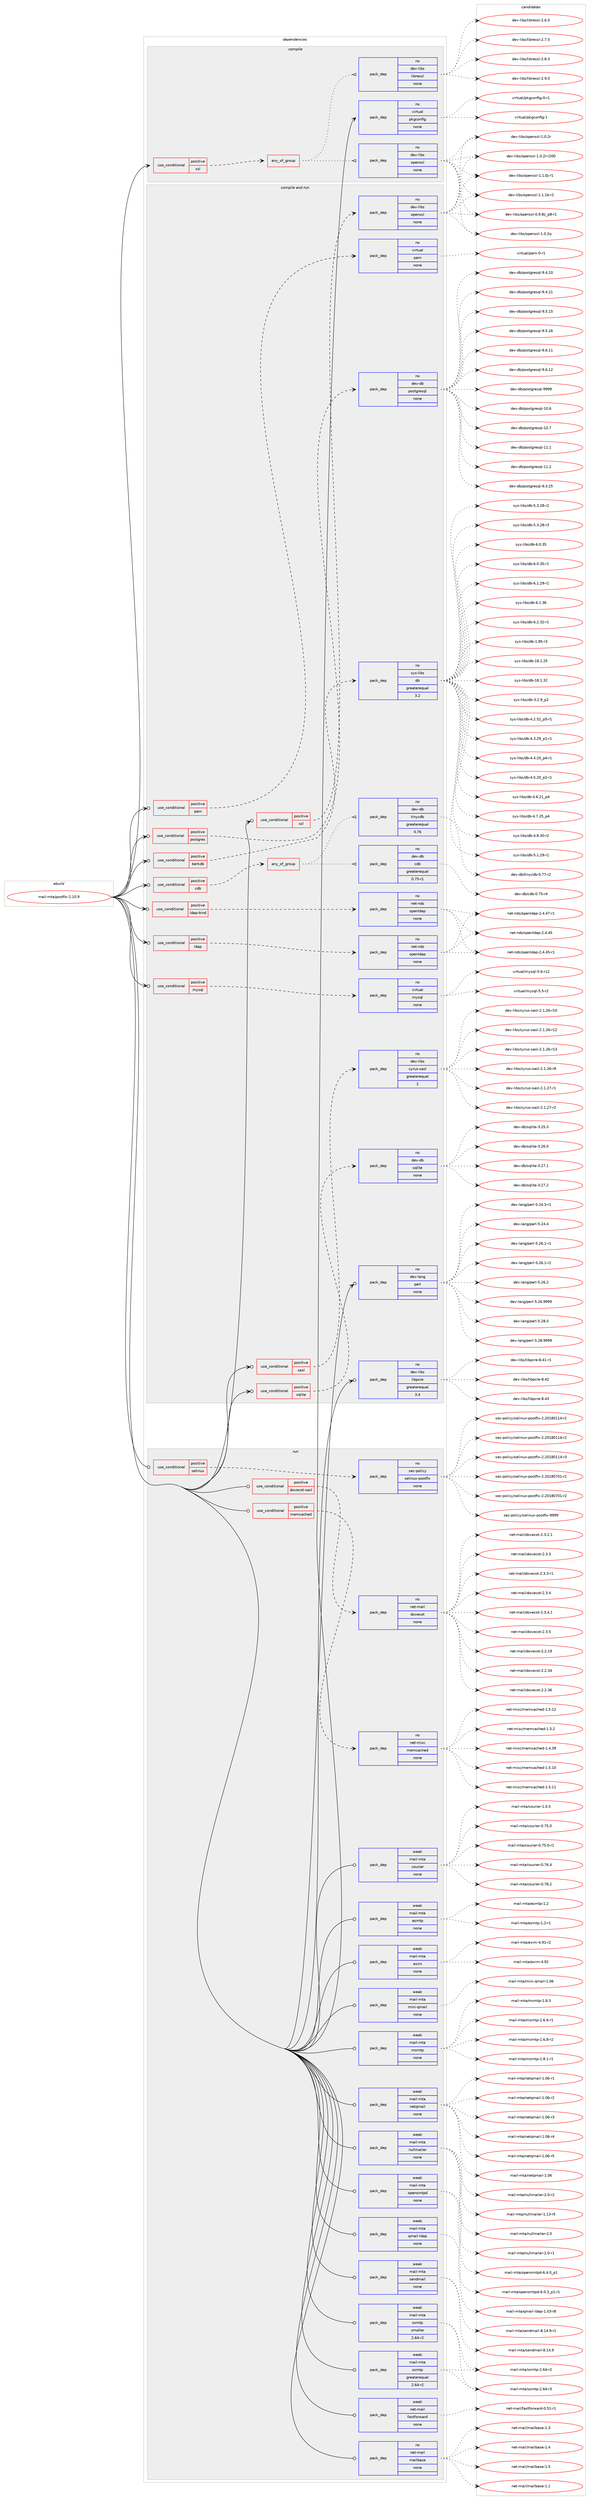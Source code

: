 digraph prolog {

# *************
# Graph options
# *************

newrank=true;
concentrate=true;
compound=true;
graph [rankdir=LR,fontname=Helvetica,fontsize=10,ranksep=1.5];#, ranksep=2.5, nodesep=0.2];
edge  [arrowhead=vee];
node  [fontname=Helvetica,fontsize=10];

# **********
# The ebuild
# **********

subgraph cluster_leftcol {
color=gray;
rank=same;
label=<<i>ebuild</i>>;
id [label="mail-mta/postfix-2.10.9", color=red, width=4, href="../mail-mta/postfix-2.10.9.svg"];
}

# ****************
# The dependencies
# ****************

subgraph cluster_midcol {
color=gray;
label=<<i>dependencies</i>>;
subgraph cluster_compile {
fillcolor="#eeeeee";
style=filled;
label=<<i>compile</i>>;
subgraph cond431325 {
dependency1597334 [label=<<TABLE BORDER="0" CELLBORDER="1" CELLSPACING="0" CELLPADDING="4"><TR><TD ROWSPAN="3" CELLPADDING="10">use_conditional</TD></TR><TR><TD>positive</TD></TR><TR><TD>ssl</TD></TR></TABLE>>, shape=none, color=red];
subgraph any24488 {
dependency1597335 [label=<<TABLE BORDER="0" CELLBORDER="1" CELLSPACING="0" CELLPADDING="4"><TR><TD CELLPADDING="10">any_of_group</TD></TR></TABLE>>, shape=none, color=red];subgraph pack1140875 {
dependency1597336 [label=<<TABLE BORDER="0" CELLBORDER="1" CELLSPACING="0" CELLPADDING="4" WIDTH="220"><TR><TD ROWSPAN="6" CELLPADDING="30">pack_dep</TD></TR><TR><TD WIDTH="110">no</TD></TR><TR><TD>dev-libs</TD></TR><TR><TD>openssl</TD></TR><TR><TD>none</TD></TR><TR><TD></TD></TR></TABLE>>, shape=none, color=blue];
}
dependency1597335:e -> dependency1597336:w [weight=20,style="dotted",arrowhead="oinv"];
subgraph pack1140876 {
dependency1597337 [label=<<TABLE BORDER="0" CELLBORDER="1" CELLSPACING="0" CELLPADDING="4" WIDTH="220"><TR><TD ROWSPAN="6" CELLPADDING="30">pack_dep</TD></TR><TR><TD WIDTH="110">no</TD></TR><TR><TD>dev-libs</TD></TR><TR><TD>libressl</TD></TR><TR><TD>none</TD></TR><TR><TD></TD></TR></TABLE>>, shape=none, color=blue];
}
dependency1597335:e -> dependency1597337:w [weight=20,style="dotted",arrowhead="oinv"];
}
dependency1597334:e -> dependency1597335:w [weight=20,style="dashed",arrowhead="vee"];
}
id:e -> dependency1597334:w [weight=20,style="solid",arrowhead="vee"];
subgraph pack1140877 {
dependency1597338 [label=<<TABLE BORDER="0" CELLBORDER="1" CELLSPACING="0" CELLPADDING="4" WIDTH="220"><TR><TD ROWSPAN="6" CELLPADDING="30">pack_dep</TD></TR><TR><TD WIDTH="110">no</TD></TR><TR><TD>virtual</TD></TR><TR><TD>pkgconfig</TD></TR><TR><TD>none</TD></TR><TR><TD></TD></TR></TABLE>>, shape=none, color=blue];
}
id:e -> dependency1597338:w [weight=20,style="solid",arrowhead="vee"];
}
subgraph cluster_compileandrun {
fillcolor="#eeeeee";
style=filled;
label=<<i>compile and run</i>>;
subgraph cond431326 {
dependency1597339 [label=<<TABLE BORDER="0" CELLBORDER="1" CELLSPACING="0" CELLPADDING="4"><TR><TD ROWSPAN="3" CELLPADDING="10">use_conditional</TD></TR><TR><TD>positive</TD></TR><TR><TD>berkdb</TD></TR></TABLE>>, shape=none, color=red];
subgraph pack1140878 {
dependency1597340 [label=<<TABLE BORDER="0" CELLBORDER="1" CELLSPACING="0" CELLPADDING="4" WIDTH="220"><TR><TD ROWSPAN="6" CELLPADDING="30">pack_dep</TD></TR><TR><TD WIDTH="110">no</TD></TR><TR><TD>sys-libs</TD></TR><TR><TD>db</TD></TR><TR><TD>greaterequal</TD></TR><TR><TD>3.2</TD></TR></TABLE>>, shape=none, color=blue];
}
dependency1597339:e -> dependency1597340:w [weight=20,style="dashed",arrowhead="vee"];
}
id:e -> dependency1597339:w [weight=20,style="solid",arrowhead="odotvee"];
subgraph cond431327 {
dependency1597341 [label=<<TABLE BORDER="0" CELLBORDER="1" CELLSPACING="0" CELLPADDING="4"><TR><TD ROWSPAN="3" CELLPADDING="10">use_conditional</TD></TR><TR><TD>positive</TD></TR><TR><TD>cdb</TD></TR></TABLE>>, shape=none, color=red];
subgraph any24489 {
dependency1597342 [label=<<TABLE BORDER="0" CELLBORDER="1" CELLSPACING="0" CELLPADDING="4"><TR><TD CELLPADDING="10">any_of_group</TD></TR></TABLE>>, shape=none, color=red];subgraph pack1140879 {
dependency1597343 [label=<<TABLE BORDER="0" CELLBORDER="1" CELLSPACING="0" CELLPADDING="4" WIDTH="220"><TR><TD ROWSPAN="6" CELLPADDING="30">pack_dep</TD></TR><TR><TD WIDTH="110">no</TD></TR><TR><TD>dev-db</TD></TR><TR><TD>tinycdb</TD></TR><TR><TD>greaterequal</TD></TR><TR><TD>0.76</TD></TR></TABLE>>, shape=none, color=blue];
}
dependency1597342:e -> dependency1597343:w [weight=20,style="dotted",arrowhead="oinv"];
subgraph pack1140880 {
dependency1597344 [label=<<TABLE BORDER="0" CELLBORDER="1" CELLSPACING="0" CELLPADDING="4" WIDTH="220"><TR><TD ROWSPAN="6" CELLPADDING="30">pack_dep</TD></TR><TR><TD WIDTH="110">no</TD></TR><TR><TD>dev-db</TD></TR><TR><TD>cdb</TD></TR><TR><TD>greaterequal</TD></TR><TR><TD>0.75-r1</TD></TR></TABLE>>, shape=none, color=blue];
}
dependency1597342:e -> dependency1597344:w [weight=20,style="dotted",arrowhead="oinv"];
}
dependency1597341:e -> dependency1597342:w [weight=20,style="dashed",arrowhead="vee"];
}
id:e -> dependency1597341:w [weight=20,style="solid",arrowhead="odotvee"];
subgraph cond431328 {
dependency1597345 [label=<<TABLE BORDER="0" CELLBORDER="1" CELLSPACING="0" CELLPADDING="4"><TR><TD ROWSPAN="3" CELLPADDING="10">use_conditional</TD></TR><TR><TD>positive</TD></TR><TR><TD>ldap</TD></TR></TABLE>>, shape=none, color=red];
subgraph pack1140881 {
dependency1597346 [label=<<TABLE BORDER="0" CELLBORDER="1" CELLSPACING="0" CELLPADDING="4" WIDTH="220"><TR><TD ROWSPAN="6" CELLPADDING="30">pack_dep</TD></TR><TR><TD WIDTH="110">no</TD></TR><TR><TD>net-nds</TD></TR><TR><TD>openldap</TD></TR><TR><TD>none</TD></TR><TR><TD></TD></TR></TABLE>>, shape=none, color=blue];
}
dependency1597345:e -> dependency1597346:w [weight=20,style="dashed",arrowhead="vee"];
}
id:e -> dependency1597345:w [weight=20,style="solid",arrowhead="odotvee"];
subgraph cond431329 {
dependency1597347 [label=<<TABLE BORDER="0" CELLBORDER="1" CELLSPACING="0" CELLPADDING="4"><TR><TD ROWSPAN="3" CELLPADDING="10">use_conditional</TD></TR><TR><TD>positive</TD></TR><TR><TD>ldap-bind</TD></TR></TABLE>>, shape=none, color=red];
subgraph pack1140882 {
dependency1597348 [label=<<TABLE BORDER="0" CELLBORDER="1" CELLSPACING="0" CELLPADDING="4" WIDTH="220"><TR><TD ROWSPAN="6" CELLPADDING="30">pack_dep</TD></TR><TR><TD WIDTH="110">no</TD></TR><TR><TD>net-nds</TD></TR><TR><TD>openldap</TD></TR><TR><TD>none</TD></TR><TR><TD></TD></TR></TABLE>>, shape=none, color=blue];
}
dependency1597347:e -> dependency1597348:w [weight=20,style="dashed",arrowhead="vee"];
}
id:e -> dependency1597347:w [weight=20,style="solid",arrowhead="odotvee"];
subgraph cond431330 {
dependency1597349 [label=<<TABLE BORDER="0" CELLBORDER="1" CELLSPACING="0" CELLPADDING="4"><TR><TD ROWSPAN="3" CELLPADDING="10">use_conditional</TD></TR><TR><TD>positive</TD></TR><TR><TD>mysql</TD></TR></TABLE>>, shape=none, color=red];
subgraph pack1140883 {
dependency1597350 [label=<<TABLE BORDER="0" CELLBORDER="1" CELLSPACING="0" CELLPADDING="4" WIDTH="220"><TR><TD ROWSPAN="6" CELLPADDING="30">pack_dep</TD></TR><TR><TD WIDTH="110">no</TD></TR><TR><TD>virtual</TD></TR><TR><TD>mysql</TD></TR><TR><TD>none</TD></TR><TR><TD></TD></TR></TABLE>>, shape=none, color=blue];
}
dependency1597349:e -> dependency1597350:w [weight=20,style="dashed",arrowhead="vee"];
}
id:e -> dependency1597349:w [weight=20,style="solid",arrowhead="odotvee"];
subgraph cond431331 {
dependency1597351 [label=<<TABLE BORDER="0" CELLBORDER="1" CELLSPACING="0" CELLPADDING="4"><TR><TD ROWSPAN="3" CELLPADDING="10">use_conditional</TD></TR><TR><TD>positive</TD></TR><TR><TD>pam</TD></TR></TABLE>>, shape=none, color=red];
subgraph pack1140884 {
dependency1597352 [label=<<TABLE BORDER="0" CELLBORDER="1" CELLSPACING="0" CELLPADDING="4" WIDTH="220"><TR><TD ROWSPAN="6" CELLPADDING="30">pack_dep</TD></TR><TR><TD WIDTH="110">no</TD></TR><TR><TD>virtual</TD></TR><TR><TD>pam</TD></TR><TR><TD>none</TD></TR><TR><TD></TD></TR></TABLE>>, shape=none, color=blue];
}
dependency1597351:e -> dependency1597352:w [weight=20,style="dashed",arrowhead="vee"];
}
id:e -> dependency1597351:w [weight=20,style="solid",arrowhead="odotvee"];
subgraph cond431332 {
dependency1597353 [label=<<TABLE BORDER="0" CELLBORDER="1" CELLSPACING="0" CELLPADDING="4"><TR><TD ROWSPAN="3" CELLPADDING="10">use_conditional</TD></TR><TR><TD>positive</TD></TR><TR><TD>postgres</TD></TR></TABLE>>, shape=none, color=red];
subgraph pack1140885 {
dependency1597354 [label=<<TABLE BORDER="0" CELLBORDER="1" CELLSPACING="0" CELLPADDING="4" WIDTH="220"><TR><TD ROWSPAN="6" CELLPADDING="30">pack_dep</TD></TR><TR><TD WIDTH="110">no</TD></TR><TR><TD>dev-db</TD></TR><TR><TD>postgresql</TD></TR><TR><TD>none</TD></TR><TR><TD></TD></TR></TABLE>>, shape=none, color=blue];
}
dependency1597353:e -> dependency1597354:w [weight=20,style="dashed",arrowhead="vee"];
}
id:e -> dependency1597353:w [weight=20,style="solid",arrowhead="odotvee"];
subgraph cond431333 {
dependency1597355 [label=<<TABLE BORDER="0" CELLBORDER="1" CELLSPACING="0" CELLPADDING="4"><TR><TD ROWSPAN="3" CELLPADDING="10">use_conditional</TD></TR><TR><TD>positive</TD></TR><TR><TD>sasl</TD></TR></TABLE>>, shape=none, color=red];
subgraph pack1140886 {
dependency1597356 [label=<<TABLE BORDER="0" CELLBORDER="1" CELLSPACING="0" CELLPADDING="4" WIDTH="220"><TR><TD ROWSPAN="6" CELLPADDING="30">pack_dep</TD></TR><TR><TD WIDTH="110">no</TD></TR><TR><TD>dev-libs</TD></TR><TR><TD>cyrus-sasl</TD></TR><TR><TD>greaterequal</TD></TR><TR><TD>2</TD></TR></TABLE>>, shape=none, color=blue];
}
dependency1597355:e -> dependency1597356:w [weight=20,style="dashed",arrowhead="vee"];
}
id:e -> dependency1597355:w [weight=20,style="solid",arrowhead="odotvee"];
subgraph cond431334 {
dependency1597357 [label=<<TABLE BORDER="0" CELLBORDER="1" CELLSPACING="0" CELLPADDING="4"><TR><TD ROWSPAN="3" CELLPADDING="10">use_conditional</TD></TR><TR><TD>positive</TD></TR><TR><TD>sqlite</TD></TR></TABLE>>, shape=none, color=red];
subgraph pack1140887 {
dependency1597358 [label=<<TABLE BORDER="0" CELLBORDER="1" CELLSPACING="0" CELLPADDING="4" WIDTH="220"><TR><TD ROWSPAN="6" CELLPADDING="30">pack_dep</TD></TR><TR><TD WIDTH="110">no</TD></TR><TR><TD>dev-db</TD></TR><TR><TD>sqlite</TD></TR><TR><TD>none</TD></TR><TR><TD></TD></TR></TABLE>>, shape=none, color=blue];
}
dependency1597357:e -> dependency1597358:w [weight=20,style="dashed",arrowhead="vee"];
}
id:e -> dependency1597357:w [weight=20,style="solid",arrowhead="odotvee"];
subgraph cond431335 {
dependency1597359 [label=<<TABLE BORDER="0" CELLBORDER="1" CELLSPACING="0" CELLPADDING="4"><TR><TD ROWSPAN="3" CELLPADDING="10">use_conditional</TD></TR><TR><TD>positive</TD></TR><TR><TD>ssl</TD></TR></TABLE>>, shape=none, color=red];
subgraph pack1140888 {
dependency1597360 [label=<<TABLE BORDER="0" CELLBORDER="1" CELLSPACING="0" CELLPADDING="4" WIDTH="220"><TR><TD ROWSPAN="6" CELLPADDING="30">pack_dep</TD></TR><TR><TD WIDTH="110">no</TD></TR><TR><TD>dev-libs</TD></TR><TR><TD>openssl</TD></TR><TR><TD>none</TD></TR><TR><TD></TD></TR></TABLE>>, shape=none, color=blue];
}
dependency1597359:e -> dependency1597360:w [weight=20,style="dashed",arrowhead="vee"];
}
id:e -> dependency1597359:w [weight=20,style="solid",arrowhead="odotvee"];
subgraph pack1140889 {
dependency1597361 [label=<<TABLE BORDER="0" CELLBORDER="1" CELLSPACING="0" CELLPADDING="4" WIDTH="220"><TR><TD ROWSPAN="6" CELLPADDING="30">pack_dep</TD></TR><TR><TD WIDTH="110">no</TD></TR><TR><TD>dev-lang</TD></TR><TR><TD>perl</TD></TR><TR><TD>none</TD></TR><TR><TD></TD></TR></TABLE>>, shape=none, color=blue];
}
id:e -> dependency1597361:w [weight=20,style="solid",arrowhead="odotvee"];
subgraph pack1140890 {
dependency1597362 [label=<<TABLE BORDER="0" CELLBORDER="1" CELLSPACING="0" CELLPADDING="4" WIDTH="220"><TR><TD ROWSPAN="6" CELLPADDING="30">pack_dep</TD></TR><TR><TD WIDTH="110">no</TD></TR><TR><TD>dev-libs</TD></TR><TR><TD>libpcre</TD></TR><TR><TD>greaterequal</TD></TR><TR><TD>3.4</TD></TR></TABLE>>, shape=none, color=blue];
}
id:e -> dependency1597362:w [weight=20,style="solid",arrowhead="odotvee"];
}
subgraph cluster_run {
fillcolor="#eeeeee";
style=filled;
label=<<i>run</i>>;
subgraph cond431336 {
dependency1597363 [label=<<TABLE BORDER="0" CELLBORDER="1" CELLSPACING="0" CELLPADDING="4"><TR><TD ROWSPAN="3" CELLPADDING="10">use_conditional</TD></TR><TR><TD>positive</TD></TR><TR><TD>dovecot-sasl</TD></TR></TABLE>>, shape=none, color=red];
subgraph pack1140891 {
dependency1597364 [label=<<TABLE BORDER="0" CELLBORDER="1" CELLSPACING="0" CELLPADDING="4" WIDTH="220"><TR><TD ROWSPAN="6" CELLPADDING="30">pack_dep</TD></TR><TR><TD WIDTH="110">no</TD></TR><TR><TD>net-mail</TD></TR><TR><TD>dovecot</TD></TR><TR><TD>none</TD></TR><TR><TD></TD></TR></TABLE>>, shape=none, color=blue];
}
dependency1597363:e -> dependency1597364:w [weight=20,style="dashed",arrowhead="vee"];
}
id:e -> dependency1597363:w [weight=20,style="solid",arrowhead="odot"];
subgraph cond431337 {
dependency1597365 [label=<<TABLE BORDER="0" CELLBORDER="1" CELLSPACING="0" CELLPADDING="4"><TR><TD ROWSPAN="3" CELLPADDING="10">use_conditional</TD></TR><TR><TD>positive</TD></TR><TR><TD>memcached</TD></TR></TABLE>>, shape=none, color=red];
subgraph pack1140892 {
dependency1597366 [label=<<TABLE BORDER="0" CELLBORDER="1" CELLSPACING="0" CELLPADDING="4" WIDTH="220"><TR><TD ROWSPAN="6" CELLPADDING="30">pack_dep</TD></TR><TR><TD WIDTH="110">no</TD></TR><TR><TD>net-misc</TD></TR><TR><TD>memcached</TD></TR><TR><TD>none</TD></TR><TR><TD></TD></TR></TABLE>>, shape=none, color=blue];
}
dependency1597365:e -> dependency1597366:w [weight=20,style="dashed",arrowhead="vee"];
}
id:e -> dependency1597365:w [weight=20,style="solid",arrowhead="odot"];
subgraph cond431338 {
dependency1597367 [label=<<TABLE BORDER="0" CELLBORDER="1" CELLSPACING="0" CELLPADDING="4"><TR><TD ROWSPAN="3" CELLPADDING="10">use_conditional</TD></TR><TR><TD>positive</TD></TR><TR><TD>selinux</TD></TR></TABLE>>, shape=none, color=red];
subgraph pack1140893 {
dependency1597368 [label=<<TABLE BORDER="0" CELLBORDER="1" CELLSPACING="0" CELLPADDING="4" WIDTH="220"><TR><TD ROWSPAN="6" CELLPADDING="30">pack_dep</TD></TR><TR><TD WIDTH="110">no</TD></TR><TR><TD>sec-policy</TD></TR><TR><TD>selinux-postfix</TD></TR><TR><TD>none</TD></TR><TR><TD></TD></TR></TABLE>>, shape=none, color=blue];
}
dependency1597367:e -> dependency1597368:w [weight=20,style="dashed",arrowhead="vee"];
}
id:e -> dependency1597367:w [weight=20,style="solid",arrowhead="odot"];
subgraph pack1140894 {
dependency1597369 [label=<<TABLE BORDER="0" CELLBORDER="1" CELLSPACING="0" CELLPADDING="4" WIDTH="220"><TR><TD ROWSPAN="6" CELLPADDING="30">pack_dep</TD></TR><TR><TD WIDTH="110">no</TD></TR><TR><TD>net-mail</TD></TR><TR><TD>mailbase</TD></TR><TR><TD>none</TD></TR><TR><TD></TD></TR></TABLE>>, shape=none, color=blue];
}
id:e -> dependency1597369:w [weight=20,style="solid",arrowhead="odot"];
subgraph pack1140895 {
dependency1597370 [label=<<TABLE BORDER="0" CELLBORDER="1" CELLSPACING="0" CELLPADDING="4" WIDTH="220"><TR><TD ROWSPAN="6" CELLPADDING="30">pack_dep</TD></TR><TR><TD WIDTH="110">weak</TD></TR><TR><TD>mail-mta</TD></TR><TR><TD>courier</TD></TR><TR><TD>none</TD></TR><TR><TD></TD></TR></TABLE>>, shape=none, color=blue];
}
id:e -> dependency1597370:w [weight=20,style="solid",arrowhead="odot"];
subgraph pack1140896 {
dependency1597371 [label=<<TABLE BORDER="0" CELLBORDER="1" CELLSPACING="0" CELLPADDING="4" WIDTH="220"><TR><TD ROWSPAN="6" CELLPADDING="30">pack_dep</TD></TR><TR><TD WIDTH="110">weak</TD></TR><TR><TD>mail-mta</TD></TR><TR><TD>esmtp</TD></TR><TR><TD>none</TD></TR><TR><TD></TD></TR></TABLE>>, shape=none, color=blue];
}
id:e -> dependency1597371:w [weight=20,style="solid",arrowhead="odot"];
subgraph pack1140897 {
dependency1597372 [label=<<TABLE BORDER="0" CELLBORDER="1" CELLSPACING="0" CELLPADDING="4" WIDTH="220"><TR><TD ROWSPAN="6" CELLPADDING="30">pack_dep</TD></TR><TR><TD WIDTH="110">weak</TD></TR><TR><TD>mail-mta</TD></TR><TR><TD>exim</TD></TR><TR><TD>none</TD></TR><TR><TD></TD></TR></TABLE>>, shape=none, color=blue];
}
id:e -> dependency1597372:w [weight=20,style="solid",arrowhead="odot"];
subgraph pack1140898 {
dependency1597373 [label=<<TABLE BORDER="0" CELLBORDER="1" CELLSPACING="0" CELLPADDING="4" WIDTH="220"><TR><TD ROWSPAN="6" CELLPADDING="30">pack_dep</TD></TR><TR><TD WIDTH="110">weak</TD></TR><TR><TD>mail-mta</TD></TR><TR><TD>mini-qmail</TD></TR><TR><TD>none</TD></TR><TR><TD></TD></TR></TABLE>>, shape=none, color=blue];
}
id:e -> dependency1597373:w [weight=20,style="solid",arrowhead="odot"];
subgraph pack1140899 {
dependency1597374 [label=<<TABLE BORDER="0" CELLBORDER="1" CELLSPACING="0" CELLPADDING="4" WIDTH="220"><TR><TD ROWSPAN="6" CELLPADDING="30">pack_dep</TD></TR><TR><TD WIDTH="110">weak</TD></TR><TR><TD>mail-mta</TD></TR><TR><TD>msmtp</TD></TR><TR><TD>none</TD></TR><TR><TD></TD></TR></TABLE>>, shape=none, color=blue];
}
id:e -> dependency1597374:w [weight=20,style="solid",arrowhead="odot"];
subgraph pack1140900 {
dependency1597375 [label=<<TABLE BORDER="0" CELLBORDER="1" CELLSPACING="0" CELLPADDING="4" WIDTH="220"><TR><TD ROWSPAN="6" CELLPADDING="30">pack_dep</TD></TR><TR><TD WIDTH="110">weak</TD></TR><TR><TD>mail-mta</TD></TR><TR><TD>netqmail</TD></TR><TR><TD>none</TD></TR><TR><TD></TD></TR></TABLE>>, shape=none, color=blue];
}
id:e -> dependency1597375:w [weight=20,style="solid",arrowhead="odot"];
subgraph pack1140901 {
dependency1597376 [label=<<TABLE BORDER="0" CELLBORDER="1" CELLSPACING="0" CELLPADDING="4" WIDTH="220"><TR><TD ROWSPAN="6" CELLPADDING="30">pack_dep</TD></TR><TR><TD WIDTH="110">weak</TD></TR><TR><TD>mail-mta</TD></TR><TR><TD>nullmailer</TD></TR><TR><TD>none</TD></TR><TR><TD></TD></TR></TABLE>>, shape=none, color=blue];
}
id:e -> dependency1597376:w [weight=20,style="solid",arrowhead="odot"];
subgraph pack1140902 {
dependency1597377 [label=<<TABLE BORDER="0" CELLBORDER="1" CELLSPACING="0" CELLPADDING="4" WIDTH="220"><TR><TD ROWSPAN="6" CELLPADDING="30">pack_dep</TD></TR><TR><TD WIDTH="110">weak</TD></TR><TR><TD>mail-mta</TD></TR><TR><TD>opensmtpd</TD></TR><TR><TD>none</TD></TR><TR><TD></TD></TR></TABLE>>, shape=none, color=blue];
}
id:e -> dependency1597377:w [weight=20,style="solid",arrowhead="odot"];
subgraph pack1140903 {
dependency1597378 [label=<<TABLE BORDER="0" CELLBORDER="1" CELLSPACING="0" CELLPADDING="4" WIDTH="220"><TR><TD ROWSPAN="6" CELLPADDING="30">pack_dep</TD></TR><TR><TD WIDTH="110">weak</TD></TR><TR><TD>mail-mta</TD></TR><TR><TD>qmail-ldap</TD></TR><TR><TD>none</TD></TR><TR><TD></TD></TR></TABLE>>, shape=none, color=blue];
}
id:e -> dependency1597378:w [weight=20,style="solid",arrowhead="odot"];
subgraph pack1140904 {
dependency1597379 [label=<<TABLE BORDER="0" CELLBORDER="1" CELLSPACING="0" CELLPADDING="4" WIDTH="220"><TR><TD ROWSPAN="6" CELLPADDING="30">pack_dep</TD></TR><TR><TD WIDTH="110">weak</TD></TR><TR><TD>mail-mta</TD></TR><TR><TD>sendmail</TD></TR><TR><TD>none</TD></TR><TR><TD></TD></TR></TABLE>>, shape=none, color=blue];
}
id:e -> dependency1597379:w [weight=20,style="solid",arrowhead="odot"];
subgraph pack1140905 {
dependency1597380 [label=<<TABLE BORDER="0" CELLBORDER="1" CELLSPACING="0" CELLPADDING="4" WIDTH="220"><TR><TD ROWSPAN="6" CELLPADDING="30">pack_dep</TD></TR><TR><TD WIDTH="110">weak</TD></TR><TR><TD>mail-mta</TD></TR><TR><TD>ssmtp</TD></TR><TR><TD>greaterequal</TD></TR><TR><TD>2.64-r2</TD></TR></TABLE>>, shape=none, color=blue];
}
id:e -> dependency1597380:w [weight=20,style="solid",arrowhead="odot"];
subgraph pack1140906 {
dependency1597381 [label=<<TABLE BORDER="0" CELLBORDER="1" CELLSPACING="0" CELLPADDING="4" WIDTH="220"><TR><TD ROWSPAN="6" CELLPADDING="30">pack_dep</TD></TR><TR><TD WIDTH="110">weak</TD></TR><TR><TD>mail-mta</TD></TR><TR><TD>ssmtp</TD></TR><TR><TD>smaller</TD></TR><TR><TD>2.64-r2</TD></TR></TABLE>>, shape=none, color=blue];
}
id:e -> dependency1597381:w [weight=20,style="solid",arrowhead="odot"];
subgraph pack1140907 {
dependency1597382 [label=<<TABLE BORDER="0" CELLBORDER="1" CELLSPACING="0" CELLPADDING="4" WIDTH="220"><TR><TD ROWSPAN="6" CELLPADDING="30">pack_dep</TD></TR><TR><TD WIDTH="110">weak</TD></TR><TR><TD>net-mail</TD></TR><TR><TD>fastforward</TD></TR><TR><TD>none</TD></TR><TR><TD></TD></TR></TABLE>>, shape=none, color=blue];
}
id:e -> dependency1597382:w [weight=20,style="solid",arrowhead="odot"];
}
}

# **************
# The candidates
# **************

subgraph cluster_choices {
rank=same;
color=gray;
label=<<i>candidates</i>>;

subgraph choice1140875 {
color=black;
nodesep=1;
choice10010111845108105981154711111210111011511510845484657465612295112564511449 [label="dev-libs/openssl-0.9.8z_p8-r1", color=red, width=4,href="../dev-libs/openssl-0.9.8z_p8-r1.svg"];
choice100101118451081059811547111112101110115115108454946484650113 [label="dev-libs/openssl-1.0.2q", color=red, width=4,href="../dev-libs/openssl-1.0.2q.svg"];
choice100101118451081059811547111112101110115115108454946484650114 [label="dev-libs/openssl-1.0.2r", color=red, width=4,href="../dev-libs/openssl-1.0.2r.svg"];
choice10010111845108105981154711111210111011511510845494648465011445114504848 [label="dev-libs/openssl-1.0.2r-r200", color=red, width=4,href="../dev-libs/openssl-1.0.2r-r200.svg"];
choice1001011184510810598115471111121011101151151084549464946481064511449 [label="dev-libs/openssl-1.1.0j-r1", color=red, width=4,href="../dev-libs/openssl-1.1.0j-r1.svg"];
choice100101118451081059811547111112101110115115108454946494649984511450 [label="dev-libs/openssl-1.1.1b-r2", color=red, width=4,href="../dev-libs/openssl-1.1.1b-r2.svg"];
dependency1597336:e -> choice10010111845108105981154711111210111011511510845484657465612295112564511449:w [style=dotted,weight="100"];
dependency1597336:e -> choice100101118451081059811547111112101110115115108454946484650113:w [style=dotted,weight="100"];
dependency1597336:e -> choice100101118451081059811547111112101110115115108454946484650114:w [style=dotted,weight="100"];
dependency1597336:e -> choice10010111845108105981154711111210111011511510845494648465011445114504848:w [style=dotted,weight="100"];
dependency1597336:e -> choice1001011184510810598115471111121011101151151084549464946481064511449:w [style=dotted,weight="100"];
dependency1597336:e -> choice100101118451081059811547111112101110115115108454946494649984511450:w [style=dotted,weight="100"];
}
subgraph choice1140876 {
color=black;
nodesep=1;
choice10010111845108105981154710810598114101115115108455046544653 [label="dev-libs/libressl-2.6.5", color=red, width=4,href="../dev-libs/libressl-2.6.5.svg"];
choice10010111845108105981154710810598114101115115108455046554653 [label="dev-libs/libressl-2.7.5", color=red, width=4,href="../dev-libs/libressl-2.7.5.svg"];
choice10010111845108105981154710810598114101115115108455046564651 [label="dev-libs/libressl-2.8.3", color=red, width=4,href="../dev-libs/libressl-2.8.3.svg"];
choice10010111845108105981154710810598114101115115108455046574648 [label="dev-libs/libressl-2.9.0", color=red, width=4,href="../dev-libs/libressl-2.9.0.svg"];
dependency1597337:e -> choice10010111845108105981154710810598114101115115108455046544653:w [style=dotted,weight="100"];
dependency1597337:e -> choice10010111845108105981154710810598114101115115108455046554653:w [style=dotted,weight="100"];
dependency1597337:e -> choice10010111845108105981154710810598114101115115108455046564651:w [style=dotted,weight="100"];
dependency1597337:e -> choice10010111845108105981154710810598114101115115108455046574648:w [style=dotted,weight="100"];
}
subgraph choice1140877 {
color=black;
nodesep=1;
choice11810511411611797108471121071039911111010210510345484511449 [label="virtual/pkgconfig-0-r1", color=red, width=4,href="../virtual/pkgconfig-0-r1.svg"];
choice1181051141161179710847112107103991111101021051034549 [label="virtual/pkgconfig-1", color=red, width=4,href="../virtual/pkgconfig-1.svg"];
dependency1597338:e -> choice11810511411611797108471121071039911111010210510345484511449:w [style=dotted,weight="100"];
dependency1597338:e -> choice1181051141161179710847112107103991111101021051034549:w [style=dotted,weight="100"];
}
subgraph choice1140878 {
color=black;
nodesep=1;
choice1151211154510810598115471009845494656534511451 [label="sys-libs/db-1.85-r3", color=red, width=4,href="../sys-libs/db-1.85-r3.svg"];
choice115121115451081059811547100984549564649465053 [label="sys-libs/db-18.1.25", color=red, width=4,href="../sys-libs/db-18.1.25.svg"];
choice115121115451081059811547100984549564649465150 [label="sys-libs/db-18.1.32", color=red, width=4,href="../sys-libs/db-18.1.32.svg"];
choice115121115451081059811547100984551465046579511250 [label="sys-libs/db-3.2.9_p2", color=red, width=4,href="../sys-libs/db-3.2.9_p2.svg"];
choice115121115451081059811547100984552465046535095112534511449 [label="sys-libs/db-4.2.52_p5-r1", color=red, width=4,href="../sys-libs/db-4.2.52_p5-r1.svg"];
choice115121115451081059811547100984552465146505795112494511449 [label="sys-libs/db-4.3.29_p1-r1", color=red, width=4,href="../sys-libs/db-4.3.29_p1-r1.svg"];
choice115121115451081059811547100984552465246504895112524511449 [label="sys-libs/db-4.4.20_p4-r1", color=red, width=4,href="../sys-libs/db-4.4.20_p4-r1.svg"];
choice115121115451081059811547100984552465346504895112504511449 [label="sys-libs/db-4.5.20_p2-r1", color=red, width=4,href="../sys-libs/db-4.5.20_p2-r1.svg"];
choice11512111545108105981154710098455246544650499511252 [label="sys-libs/db-4.6.21_p4", color=red, width=4,href="../sys-libs/db-4.6.21_p4.svg"];
choice11512111545108105981154710098455246554650539511252 [label="sys-libs/db-4.7.25_p4", color=red, width=4,href="../sys-libs/db-4.7.25_p4.svg"];
choice11512111545108105981154710098455246564651484511450 [label="sys-libs/db-4.8.30-r2", color=red, width=4,href="../sys-libs/db-4.8.30-r2.svg"];
choice11512111545108105981154710098455346494650574511449 [label="sys-libs/db-5.1.29-r1", color=red, width=4,href="../sys-libs/db-5.1.29-r1.svg"];
choice11512111545108105981154710098455346514650564511450 [label="sys-libs/db-5.3.28-r2", color=red, width=4,href="../sys-libs/db-5.3.28-r2.svg"];
choice11512111545108105981154710098455346514650564511451 [label="sys-libs/db-5.3.28-r3", color=red, width=4,href="../sys-libs/db-5.3.28-r3.svg"];
choice1151211154510810598115471009845544648465153 [label="sys-libs/db-6.0.35", color=red, width=4,href="../sys-libs/db-6.0.35.svg"];
choice11512111545108105981154710098455446484651534511449 [label="sys-libs/db-6.0.35-r1", color=red, width=4,href="../sys-libs/db-6.0.35-r1.svg"];
choice11512111545108105981154710098455446494650574511449 [label="sys-libs/db-6.1.29-r1", color=red, width=4,href="../sys-libs/db-6.1.29-r1.svg"];
choice1151211154510810598115471009845544649465154 [label="sys-libs/db-6.1.36", color=red, width=4,href="../sys-libs/db-6.1.36.svg"];
choice11512111545108105981154710098455446504651504511449 [label="sys-libs/db-6.2.32-r1", color=red, width=4,href="../sys-libs/db-6.2.32-r1.svg"];
dependency1597340:e -> choice1151211154510810598115471009845494656534511451:w [style=dotted,weight="100"];
dependency1597340:e -> choice115121115451081059811547100984549564649465053:w [style=dotted,weight="100"];
dependency1597340:e -> choice115121115451081059811547100984549564649465150:w [style=dotted,weight="100"];
dependency1597340:e -> choice115121115451081059811547100984551465046579511250:w [style=dotted,weight="100"];
dependency1597340:e -> choice115121115451081059811547100984552465046535095112534511449:w [style=dotted,weight="100"];
dependency1597340:e -> choice115121115451081059811547100984552465146505795112494511449:w [style=dotted,weight="100"];
dependency1597340:e -> choice115121115451081059811547100984552465246504895112524511449:w [style=dotted,weight="100"];
dependency1597340:e -> choice115121115451081059811547100984552465346504895112504511449:w [style=dotted,weight="100"];
dependency1597340:e -> choice11512111545108105981154710098455246544650499511252:w [style=dotted,weight="100"];
dependency1597340:e -> choice11512111545108105981154710098455246554650539511252:w [style=dotted,weight="100"];
dependency1597340:e -> choice11512111545108105981154710098455246564651484511450:w [style=dotted,weight="100"];
dependency1597340:e -> choice11512111545108105981154710098455346494650574511449:w [style=dotted,weight="100"];
dependency1597340:e -> choice11512111545108105981154710098455346514650564511450:w [style=dotted,weight="100"];
dependency1597340:e -> choice11512111545108105981154710098455346514650564511451:w [style=dotted,weight="100"];
dependency1597340:e -> choice1151211154510810598115471009845544648465153:w [style=dotted,weight="100"];
dependency1597340:e -> choice11512111545108105981154710098455446484651534511449:w [style=dotted,weight="100"];
dependency1597340:e -> choice11512111545108105981154710098455446494650574511449:w [style=dotted,weight="100"];
dependency1597340:e -> choice1151211154510810598115471009845544649465154:w [style=dotted,weight="100"];
dependency1597340:e -> choice11512111545108105981154710098455446504651504511449:w [style=dotted,weight="100"];
}
subgraph choice1140879 {
color=black;
nodesep=1;
choice100101118451009847116105110121991009845484655554511450 [label="dev-db/tinycdb-0.77-r2", color=red, width=4,href="../dev-db/tinycdb-0.77-r2.svg"];
dependency1597343:e -> choice100101118451009847116105110121991009845484655554511450:w [style=dotted,weight="100"];
}
subgraph choice1140880 {
color=black;
nodesep=1;
choice100101118451009847991009845484655534511452 [label="dev-db/cdb-0.75-r4", color=red, width=4,href="../dev-db/cdb-0.75-r4.svg"];
dependency1597344:e -> choice100101118451009847991009845484655534511452:w [style=dotted,weight="100"];
}
subgraph choice1140881 {
color=black;
nodesep=1;
choice11010111645110100115471111121011101081009711245504652465253 [label="net-nds/openldap-2.4.45", color=red, width=4,href="../net-nds/openldap-2.4.45.svg"];
choice110101116451101001154711111210111010810097112455046524652534511449 [label="net-nds/openldap-2.4.45-r1", color=red, width=4,href="../net-nds/openldap-2.4.45-r1.svg"];
choice110101116451101001154711111210111010810097112455046524652554511449 [label="net-nds/openldap-2.4.47-r1", color=red, width=4,href="../net-nds/openldap-2.4.47-r1.svg"];
dependency1597346:e -> choice11010111645110100115471111121011101081009711245504652465253:w [style=dotted,weight="100"];
dependency1597346:e -> choice110101116451101001154711111210111010810097112455046524652534511449:w [style=dotted,weight="100"];
dependency1597346:e -> choice110101116451101001154711111210111010810097112455046524652554511449:w [style=dotted,weight="100"];
}
subgraph choice1140882 {
color=black;
nodesep=1;
choice11010111645110100115471111121011101081009711245504652465253 [label="net-nds/openldap-2.4.45", color=red, width=4,href="../net-nds/openldap-2.4.45.svg"];
choice110101116451101001154711111210111010810097112455046524652534511449 [label="net-nds/openldap-2.4.45-r1", color=red, width=4,href="../net-nds/openldap-2.4.45-r1.svg"];
choice110101116451101001154711111210111010810097112455046524652554511449 [label="net-nds/openldap-2.4.47-r1", color=red, width=4,href="../net-nds/openldap-2.4.47-r1.svg"];
dependency1597348:e -> choice11010111645110100115471111121011101081009711245504652465253:w [style=dotted,weight="100"];
dependency1597348:e -> choice110101116451101001154711111210111010810097112455046524652534511449:w [style=dotted,weight="100"];
dependency1597348:e -> choice110101116451101001154711111210111010810097112455046524652554511449:w [style=dotted,weight="100"];
}
subgraph choice1140883 {
color=black;
nodesep=1;
choice1181051141161179710847109121115113108455346534511450 [label="virtual/mysql-5.5-r2", color=red, width=4,href="../virtual/mysql-5.5-r2.svg"];
choice118105114116117971084710912111511310845534654451144950 [label="virtual/mysql-5.6-r12", color=red, width=4,href="../virtual/mysql-5.6-r12.svg"];
dependency1597350:e -> choice1181051141161179710847109121115113108455346534511450:w [style=dotted,weight="100"];
dependency1597350:e -> choice118105114116117971084710912111511310845534654451144950:w [style=dotted,weight="100"];
}
subgraph choice1140884 {
color=black;
nodesep=1;
choice11810511411611797108471129710945484511449 [label="virtual/pam-0-r1", color=red, width=4,href="../virtual/pam-0-r1.svg"];
dependency1597352:e -> choice11810511411611797108471129710945484511449:w [style=dotted,weight="100"];
}
subgraph choice1140885 {
color=black;
nodesep=1;
choice1001011184510098471121111151161031141011151131084549484654 [label="dev-db/postgresql-10.6", color=red, width=4,href="../dev-db/postgresql-10.6.svg"];
choice1001011184510098471121111151161031141011151131084549484655 [label="dev-db/postgresql-10.7", color=red, width=4,href="../dev-db/postgresql-10.7.svg"];
choice1001011184510098471121111151161031141011151131084549494649 [label="dev-db/postgresql-11.1", color=red, width=4,href="../dev-db/postgresql-11.1.svg"];
choice1001011184510098471121111151161031141011151131084549494650 [label="dev-db/postgresql-11.2", color=red, width=4,href="../dev-db/postgresql-11.2.svg"];
choice10010111845100984711211111511610311410111511310845574651465053 [label="dev-db/postgresql-9.3.25", color=red, width=4,href="../dev-db/postgresql-9.3.25.svg"];
choice10010111845100984711211111511610311410111511310845574652465048 [label="dev-db/postgresql-9.4.20", color=red, width=4,href="../dev-db/postgresql-9.4.20.svg"];
choice10010111845100984711211111511610311410111511310845574652465049 [label="dev-db/postgresql-9.4.21", color=red, width=4,href="../dev-db/postgresql-9.4.21.svg"];
choice10010111845100984711211111511610311410111511310845574653464953 [label="dev-db/postgresql-9.5.15", color=red, width=4,href="../dev-db/postgresql-9.5.15.svg"];
choice10010111845100984711211111511610311410111511310845574653464954 [label="dev-db/postgresql-9.5.16", color=red, width=4,href="../dev-db/postgresql-9.5.16.svg"];
choice10010111845100984711211111511610311410111511310845574654464949 [label="dev-db/postgresql-9.6.11", color=red, width=4,href="../dev-db/postgresql-9.6.11.svg"];
choice10010111845100984711211111511610311410111511310845574654464950 [label="dev-db/postgresql-9.6.12", color=red, width=4,href="../dev-db/postgresql-9.6.12.svg"];
choice1001011184510098471121111151161031141011151131084557575757 [label="dev-db/postgresql-9999", color=red, width=4,href="../dev-db/postgresql-9999.svg"];
dependency1597354:e -> choice1001011184510098471121111151161031141011151131084549484654:w [style=dotted,weight="100"];
dependency1597354:e -> choice1001011184510098471121111151161031141011151131084549484655:w [style=dotted,weight="100"];
dependency1597354:e -> choice1001011184510098471121111151161031141011151131084549494649:w [style=dotted,weight="100"];
dependency1597354:e -> choice1001011184510098471121111151161031141011151131084549494650:w [style=dotted,weight="100"];
dependency1597354:e -> choice10010111845100984711211111511610311410111511310845574651465053:w [style=dotted,weight="100"];
dependency1597354:e -> choice10010111845100984711211111511610311410111511310845574652465048:w [style=dotted,weight="100"];
dependency1597354:e -> choice10010111845100984711211111511610311410111511310845574652465049:w [style=dotted,weight="100"];
dependency1597354:e -> choice10010111845100984711211111511610311410111511310845574653464953:w [style=dotted,weight="100"];
dependency1597354:e -> choice10010111845100984711211111511610311410111511310845574653464954:w [style=dotted,weight="100"];
dependency1597354:e -> choice10010111845100984711211111511610311410111511310845574654464949:w [style=dotted,weight="100"];
dependency1597354:e -> choice10010111845100984711211111511610311410111511310845574654464950:w [style=dotted,weight="100"];
dependency1597354:e -> choice1001011184510098471121111151161031141011151131084557575757:w [style=dotted,weight="100"];
}
subgraph choice1140886 {
color=black;
nodesep=1;
choice10010111845108105981154799121114117115451159711510845504649465054451144948 [label="dev-libs/cyrus-sasl-2.1.26-r10", color=red, width=4,href="../dev-libs/cyrus-sasl-2.1.26-r10.svg"];
choice10010111845108105981154799121114117115451159711510845504649465054451144950 [label="dev-libs/cyrus-sasl-2.1.26-r12", color=red, width=4,href="../dev-libs/cyrus-sasl-2.1.26-r12.svg"];
choice10010111845108105981154799121114117115451159711510845504649465054451144951 [label="dev-libs/cyrus-sasl-2.1.26-r13", color=red, width=4,href="../dev-libs/cyrus-sasl-2.1.26-r13.svg"];
choice100101118451081059811547991211141171154511597115108455046494650544511457 [label="dev-libs/cyrus-sasl-2.1.26-r9", color=red, width=4,href="../dev-libs/cyrus-sasl-2.1.26-r9.svg"];
choice100101118451081059811547991211141171154511597115108455046494650554511449 [label="dev-libs/cyrus-sasl-2.1.27-r1", color=red, width=4,href="../dev-libs/cyrus-sasl-2.1.27-r1.svg"];
choice100101118451081059811547991211141171154511597115108455046494650554511450 [label="dev-libs/cyrus-sasl-2.1.27-r2", color=red, width=4,href="../dev-libs/cyrus-sasl-2.1.27-r2.svg"];
dependency1597356:e -> choice10010111845108105981154799121114117115451159711510845504649465054451144948:w [style=dotted,weight="100"];
dependency1597356:e -> choice10010111845108105981154799121114117115451159711510845504649465054451144950:w [style=dotted,weight="100"];
dependency1597356:e -> choice10010111845108105981154799121114117115451159711510845504649465054451144951:w [style=dotted,weight="100"];
dependency1597356:e -> choice100101118451081059811547991211141171154511597115108455046494650544511457:w [style=dotted,weight="100"];
dependency1597356:e -> choice100101118451081059811547991211141171154511597115108455046494650554511449:w [style=dotted,weight="100"];
dependency1597356:e -> choice100101118451081059811547991211141171154511597115108455046494650554511450:w [style=dotted,weight="100"];
}
subgraph choice1140887 {
color=black;
nodesep=1;
choice10010111845100984711511310810511610145514650534651 [label="dev-db/sqlite-3.25.3", color=red, width=4,href="../dev-db/sqlite-3.25.3.svg"];
choice10010111845100984711511310810511610145514650544648 [label="dev-db/sqlite-3.26.0", color=red, width=4,href="../dev-db/sqlite-3.26.0.svg"];
choice10010111845100984711511310810511610145514650554649 [label="dev-db/sqlite-3.27.1", color=red, width=4,href="../dev-db/sqlite-3.27.1.svg"];
choice10010111845100984711511310810511610145514650554650 [label="dev-db/sqlite-3.27.2", color=red, width=4,href="../dev-db/sqlite-3.27.2.svg"];
dependency1597358:e -> choice10010111845100984711511310810511610145514650534651:w [style=dotted,weight="100"];
dependency1597358:e -> choice10010111845100984711511310810511610145514650544648:w [style=dotted,weight="100"];
dependency1597358:e -> choice10010111845100984711511310810511610145514650554649:w [style=dotted,weight="100"];
dependency1597358:e -> choice10010111845100984711511310810511610145514650554650:w [style=dotted,weight="100"];
}
subgraph choice1140888 {
color=black;
nodesep=1;
choice10010111845108105981154711111210111011511510845484657465612295112564511449 [label="dev-libs/openssl-0.9.8z_p8-r1", color=red, width=4,href="../dev-libs/openssl-0.9.8z_p8-r1.svg"];
choice100101118451081059811547111112101110115115108454946484650113 [label="dev-libs/openssl-1.0.2q", color=red, width=4,href="../dev-libs/openssl-1.0.2q.svg"];
choice100101118451081059811547111112101110115115108454946484650114 [label="dev-libs/openssl-1.0.2r", color=red, width=4,href="../dev-libs/openssl-1.0.2r.svg"];
choice10010111845108105981154711111210111011511510845494648465011445114504848 [label="dev-libs/openssl-1.0.2r-r200", color=red, width=4,href="../dev-libs/openssl-1.0.2r-r200.svg"];
choice1001011184510810598115471111121011101151151084549464946481064511449 [label="dev-libs/openssl-1.1.0j-r1", color=red, width=4,href="../dev-libs/openssl-1.1.0j-r1.svg"];
choice100101118451081059811547111112101110115115108454946494649984511450 [label="dev-libs/openssl-1.1.1b-r2", color=red, width=4,href="../dev-libs/openssl-1.1.1b-r2.svg"];
dependency1597360:e -> choice10010111845108105981154711111210111011511510845484657465612295112564511449:w [style=dotted,weight="100"];
dependency1597360:e -> choice100101118451081059811547111112101110115115108454946484650113:w [style=dotted,weight="100"];
dependency1597360:e -> choice100101118451081059811547111112101110115115108454946484650114:w [style=dotted,weight="100"];
dependency1597360:e -> choice10010111845108105981154711111210111011511510845494648465011445114504848:w [style=dotted,weight="100"];
dependency1597360:e -> choice1001011184510810598115471111121011101151151084549464946481064511449:w [style=dotted,weight="100"];
dependency1597360:e -> choice100101118451081059811547111112101110115115108454946494649984511450:w [style=dotted,weight="100"];
}
subgraph choice1140889 {
color=black;
nodesep=1;
choice100101118451089711010347112101114108455346505246514511449 [label="dev-lang/perl-5.24.3-r1", color=red, width=4,href="../dev-lang/perl-5.24.3-r1.svg"];
choice10010111845108971101034711210111410845534650524652 [label="dev-lang/perl-5.24.4", color=red, width=4,href="../dev-lang/perl-5.24.4.svg"];
choice100101118451089711010347112101114108455346505446494511449 [label="dev-lang/perl-5.26.1-r1", color=red, width=4,href="../dev-lang/perl-5.26.1-r1.svg"];
choice100101118451089711010347112101114108455346505446494511450 [label="dev-lang/perl-5.26.1-r2", color=red, width=4,href="../dev-lang/perl-5.26.1-r2.svg"];
choice10010111845108971101034711210111410845534650544650 [label="dev-lang/perl-5.26.2", color=red, width=4,href="../dev-lang/perl-5.26.2.svg"];
choice10010111845108971101034711210111410845534650544657575757 [label="dev-lang/perl-5.26.9999", color=red, width=4,href="../dev-lang/perl-5.26.9999.svg"];
choice10010111845108971101034711210111410845534650564648 [label="dev-lang/perl-5.28.0", color=red, width=4,href="../dev-lang/perl-5.28.0.svg"];
choice10010111845108971101034711210111410845534650564657575757 [label="dev-lang/perl-5.28.9999", color=red, width=4,href="../dev-lang/perl-5.28.9999.svg"];
dependency1597361:e -> choice100101118451089711010347112101114108455346505246514511449:w [style=dotted,weight="100"];
dependency1597361:e -> choice10010111845108971101034711210111410845534650524652:w [style=dotted,weight="100"];
dependency1597361:e -> choice100101118451089711010347112101114108455346505446494511449:w [style=dotted,weight="100"];
dependency1597361:e -> choice100101118451089711010347112101114108455346505446494511450:w [style=dotted,weight="100"];
dependency1597361:e -> choice10010111845108971101034711210111410845534650544650:w [style=dotted,weight="100"];
dependency1597361:e -> choice10010111845108971101034711210111410845534650544657575757:w [style=dotted,weight="100"];
dependency1597361:e -> choice10010111845108971101034711210111410845534650564648:w [style=dotted,weight="100"];
dependency1597361:e -> choice10010111845108971101034711210111410845534650564657575757:w [style=dotted,weight="100"];
}
subgraph choice1140890 {
color=black;
nodesep=1;
choice100101118451081059811547108105981129911410145564652494511449 [label="dev-libs/libpcre-8.41-r1", color=red, width=4,href="../dev-libs/libpcre-8.41-r1.svg"];
choice10010111845108105981154710810598112991141014556465250 [label="dev-libs/libpcre-8.42", color=red, width=4,href="../dev-libs/libpcre-8.42.svg"];
choice10010111845108105981154710810598112991141014556465251 [label="dev-libs/libpcre-8.43", color=red, width=4,href="../dev-libs/libpcre-8.43.svg"];
dependency1597362:e -> choice100101118451081059811547108105981129911410145564652494511449:w [style=dotted,weight="100"];
dependency1597362:e -> choice10010111845108105981154710810598112991141014556465250:w [style=dotted,weight="100"];
dependency1597362:e -> choice10010111845108105981154710810598112991141014556465251:w [style=dotted,weight="100"];
}
subgraph choice1140891 {
color=black;
nodesep=1;
choice1101011164510997105108471001111181019911111645504650464957 [label="net-mail/dovecot-2.2.19", color=red, width=4,href="../net-mail/dovecot-2.2.19.svg"];
choice1101011164510997105108471001111181019911111645504650465152 [label="net-mail/dovecot-2.2.34", color=red, width=4,href="../net-mail/dovecot-2.2.34.svg"];
choice1101011164510997105108471001111181019911111645504650465154 [label="net-mail/dovecot-2.2.36", color=red, width=4,href="../net-mail/dovecot-2.2.36.svg"];
choice110101116451099710510847100111118101991111164550465146504649 [label="net-mail/dovecot-2.3.2.1", color=red, width=4,href="../net-mail/dovecot-2.3.2.1.svg"];
choice11010111645109971051084710011111810199111116455046514651 [label="net-mail/dovecot-2.3.3", color=red, width=4,href="../net-mail/dovecot-2.3.3.svg"];
choice110101116451099710510847100111118101991111164550465146514511449 [label="net-mail/dovecot-2.3.3-r1", color=red, width=4,href="../net-mail/dovecot-2.3.3-r1.svg"];
choice11010111645109971051084710011111810199111116455046514652 [label="net-mail/dovecot-2.3.4", color=red, width=4,href="../net-mail/dovecot-2.3.4.svg"];
choice110101116451099710510847100111118101991111164550465146524649 [label="net-mail/dovecot-2.3.4.1", color=red, width=4,href="../net-mail/dovecot-2.3.4.1.svg"];
choice11010111645109971051084710011111810199111116455046514653 [label="net-mail/dovecot-2.3.5", color=red, width=4,href="../net-mail/dovecot-2.3.5.svg"];
dependency1597364:e -> choice1101011164510997105108471001111181019911111645504650464957:w [style=dotted,weight="100"];
dependency1597364:e -> choice1101011164510997105108471001111181019911111645504650465152:w [style=dotted,weight="100"];
dependency1597364:e -> choice1101011164510997105108471001111181019911111645504650465154:w [style=dotted,weight="100"];
dependency1597364:e -> choice110101116451099710510847100111118101991111164550465146504649:w [style=dotted,weight="100"];
dependency1597364:e -> choice11010111645109971051084710011111810199111116455046514651:w [style=dotted,weight="100"];
dependency1597364:e -> choice110101116451099710510847100111118101991111164550465146514511449:w [style=dotted,weight="100"];
dependency1597364:e -> choice11010111645109971051084710011111810199111116455046514652:w [style=dotted,weight="100"];
dependency1597364:e -> choice110101116451099710510847100111118101991111164550465146524649:w [style=dotted,weight="100"];
dependency1597364:e -> choice11010111645109971051084710011111810199111116455046514653:w [style=dotted,weight="100"];
}
subgraph choice1140892 {
color=black;
nodesep=1;
choice11010111645109105115994710910110999979910410110045494652465157 [label="net-misc/memcached-1.4.39", color=red, width=4,href="../net-misc/memcached-1.4.39.svg"];
choice11010111645109105115994710910110999979910410110045494653464948 [label="net-misc/memcached-1.5.10", color=red, width=4,href="../net-misc/memcached-1.5.10.svg"];
choice11010111645109105115994710910110999979910410110045494653464949 [label="net-misc/memcached-1.5.11", color=red, width=4,href="../net-misc/memcached-1.5.11.svg"];
choice11010111645109105115994710910110999979910410110045494653464950 [label="net-misc/memcached-1.5.12", color=red, width=4,href="../net-misc/memcached-1.5.12.svg"];
choice110101116451091051159947109101109999799104101100454946534650 [label="net-misc/memcached-1.5.2", color=red, width=4,href="../net-misc/memcached-1.5.2.svg"];
dependency1597366:e -> choice11010111645109105115994710910110999979910410110045494652465157:w [style=dotted,weight="100"];
dependency1597366:e -> choice11010111645109105115994710910110999979910410110045494653464948:w [style=dotted,weight="100"];
dependency1597366:e -> choice11010111645109105115994710910110999979910410110045494653464949:w [style=dotted,weight="100"];
dependency1597366:e -> choice11010111645109105115994710910110999979910410110045494653464950:w [style=dotted,weight="100"];
dependency1597366:e -> choice110101116451091051159947109101109999799104101100454946534650:w [style=dotted,weight="100"];
}
subgraph choice1140893 {
color=black;
nodesep=1;
choice115101994511211110810599121471151011081051101171204511211111511610210512045504650484956484949524511449 [label="sec-policy/selinux-postfix-2.20180114-r1", color=red, width=4,href="../sec-policy/selinux-postfix-2.20180114-r1.svg"];
choice115101994511211110810599121471151011081051101171204511211111511610210512045504650484956484949524511450 [label="sec-policy/selinux-postfix-2.20180114-r2", color=red, width=4,href="../sec-policy/selinux-postfix-2.20180114-r2.svg"];
choice115101994511211110810599121471151011081051101171204511211111511610210512045504650484956484949524511451 [label="sec-policy/selinux-postfix-2.20180114-r3", color=red, width=4,href="../sec-policy/selinux-postfix-2.20180114-r3.svg"];
choice115101994511211110810599121471151011081051101171204511211111511610210512045504650484956485548494511449 [label="sec-policy/selinux-postfix-2.20180701-r1", color=red, width=4,href="../sec-policy/selinux-postfix-2.20180701-r1.svg"];
choice115101994511211110810599121471151011081051101171204511211111511610210512045504650484956485548494511450 [label="sec-policy/selinux-postfix-2.20180701-r2", color=red, width=4,href="../sec-policy/selinux-postfix-2.20180701-r2.svg"];
choice11510199451121111081059912147115101108105110117120451121111151161021051204557575757 [label="sec-policy/selinux-postfix-9999", color=red, width=4,href="../sec-policy/selinux-postfix-9999.svg"];
dependency1597368:e -> choice115101994511211110810599121471151011081051101171204511211111511610210512045504650484956484949524511449:w [style=dotted,weight="100"];
dependency1597368:e -> choice115101994511211110810599121471151011081051101171204511211111511610210512045504650484956484949524511450:w [style=dotted,weight="100"];
dependency1597368:e -> choice115101994511211110810599121471151011081051101171204511211111511610210512045504650484956484949524511451:w [style=dotted,weight="100"];
dependency1597368:e -> choice115101994511211110810599121471151011081051101171204511211111511610210512045504650484956485548494511449:w [style=dotted,weight="100"];
dependency1597368:e -> choice115101994511211110810599121471151011081051101171204511211111511610210512045504650484956485548494511450:w [style=dotted,weight="100"];
dependency1597368:e -> choice11510199451121111081059912147115101108105110117120451121111151161021051204557575757:w [style=dotted,weight="100"];
}
subgraph choice1140894 {
color=black;
nodesep=1;
choice11010111645109971051084710997105108989711510145494649 [label="net-mail/mailbase-1.1", color=red, width=4,href="../net-mail/mailbase-1.1.svg"];
choice11010111645109971051084710997105108989711510145494651 [label="net-mail/mailbase-1.3", color=red, width=4,href="../net-mail/mailbase-1.3.svg"];
choice11010111645109971051084710997105108989711510145494652 [label="net-mail/mailbase-1.4", color=red, width=4,href="../net-mail/mailbase-1.4.svg"];
choice11010111645109971051084710997105108989711510145494653 [label="net-mail/mailbase-1.5", color=red, width=4,href="../net-mail/mailbase-1.5.svg"];
dependency1597369:e -> choice11010111645109971051084710997105108989711510145494649:w [style=dotted,weight="100"];
dependency1597369:e -> choice11010111645109971051084710997105108989711510145494651:w [style=dotted,weight="100"];
dependency1597369:e -> choice11010111645109971051084710997105108989711510145494652:w [style=dotted,weight="100"];
dependency1597369:e -> choice11010111645109971051084710997105108989711510145494653:w [style=dotted,weight="100"];
}
subgraph choice1140895 {
color=black;
nodesep=1;
choice109971051084510911697479911111711410510111445484655534648 [label="mail-mta/courier-0.75.0", color=red, width=4,href="../mail-mta/courier-0.75.0.svg"];
choice1099710510845109116974799111117114105101114454846555346484511449 [label="mail-mta/courier-0.75.0-r1", color=red, width=4,href="../mail-mta/courier-0.75.0-r1.svg"];
choice109971051084510911697479911111711410510111445484655544652 [label="mail-mta/courier-0.76.4", color=red, width=4,href="../mail-mta/courier-0.76.4.svg"];
choice109971051084510911697479911111711410510111445484655564650 [label="mail-mta/courier-0.78.2", color=red, width=4,href="../mail-mta/courier-0.78.2.svg"];
choice1099710510845109116974799111117114105101114454946484653 [label="mail-mta/courier-1.0.5", color=red, width=4,href="../mail-mta/courier-1.0.5.svg"];
dependency1597370:e -> choice109971051084510911697479911111711410510111445484655534648:w [style=dotted,weight="100"];
dependency1597370:e -> choice1099710510845109116974799111117114105101114454846555346484511449:w [style=dotted,weight="100"];
dependency1597370:e -> choice109971051084510911697479911111711410510111445484655544652:w [style=dotted,weight="100"];
dependency1597370:e -> choice109971051084510911697479911111711410510111445484655564650:w [style=dotted,weight="100"];
dependency1597370:e -> choice1099710510845109116974799111117114105101114454946484653:w [style=dotted,weight="100"];
}
subgraph choice1140896 {
color=black;
nodesep=1;
choice1099710510845109116974710111510911611245494650 [label="mail-mta/esmtp-1.2", color=red, width=4,href="../mail-mta/esmtp-1.2.svg"];
choice10997105108451091169747101115109116112454946504511449 [label="mail-mta/esmtp-1.2-r1", color=red, width=4,href="../mail-mta/esmtp-1.2-r1.svg"];
dependency1597371:e -> choice1099710510845109116974710111510911611245494650:w [style=dotted,weight="100"];
dependency1597371:e -> choice10997105108451091169747101115109116112454946504511449:w [style=dotted,weight="100"];
}
subgraph choice1140897 {
color=black;
nodesep=1;
choice1099710510845109116974710112010510945524657494511450 [label="mail-mta/exim-4.91-r2", color=red, width=4,href="../mail-mta/exim-4.91-r2.svg"];
choice109971051084510911697471011201051094552465750 [label="mail-mta/exim-4.92", color=red, width=4,href="../mail-mta/exim-4.92.svg"];
dependency1597372:e -> choice1099710510845109116974710112010510945524657494511450:w [style=dotted,weight="100"];
dependency1597372:e -> choice109971051084510911697471011201051094552465750:w [style=dotted,weight="100"];
}
subgraph choice1140898 {
color=black;
nodesep=1;
choice1099710510845109116974710910511010545113109971051084549464854 [label="mail-mta/mini-qmail-1.06", color=red, width=4,href="../mail-mta/mini-qmail-1.06.svg"];
dependency1597373:e -> choice1099710510845109116974710910511010545113109971051084549464854:w [style=dotted,weight="100"];
}
subgraph choice1140899 {
color=black;
nodesep=1;
choice109971051084510911697471091151091161124549465446544511449 [label="mail-mta/msmtp-1.6.6-r1", color=red, width=4,href="../mail-mta/msmtp-1.6.6-r1.svg"];
choice109971051084510911697471091151091161124549465446564511450 [label="mail-mta/msmtp-1.6.8-r2", color=red, width=4,href="../mail-mta/msmtp-1.6.8-r2.svg"];
choice109971051084510911697471091151091161124549465646494511449 [label="mail-mta/msmtp-1.8.1-r1", color=red, width=4,href="../mail-mta/msmtp-1.8.1-r1.svg"];
choice10997105108451091169747109115109116112454946564651 [label="mail-mta/msmtp-1.8.3", color=red, width=4,href="../mail-mta/msmtp-1.8.3.svg"];
dependency1597374:e -> choice109971051084510911697471091151091161124549465446544511449:w [style=dotted,weight="100"];
dependency1597374:e -> choice109971051084510911697471091151091161124549465446564511450:w [style=dotted,weight="100"];
dependency1597374:e -> choice109971051084510911697471091151091161124549465646494511449:w [style=dotted,weight="100"];
dependency1597374:e -> choice10997105108451091169747109115109116112454946564651:w [style=dotted,weight="100"];
}
subgraph choice1140900 {
color=black;
nodesep=1;
choice10997105108451091169747110101116113109971051084549464854 [label="mail-mta/netqmail-1.06", color=red, width=4,href="../mail-mta/netqmail-1.06.svg"];
choice109971051084510911697471101011161131099710510845494648544511449 [label="mail-mta/netqmail-1.06-r1", color=red, width=4,href="../mail-mta/netqmail-1.06-r1.svg"];
choice109971051084510911697471101011161131099710510845494648544511450 [label="mail-mta/netqmail-1.06-r2", color=red, width=4,href="../mail-mta/netqmail-1.06-r2.svg"];
choice109971051084510911697471101011161131099710510845494648544511451 [label="mail-mta/netqmail-1.06-r3", color=red, width=4,href="../mail-mta/netqmail-1.06-r3.svg"];
choice109971051084510911697471101011161131099710510845494648544511452 [label="mail-mta/netqmail-1.06-r4", color=red, width=4,href="../mail-mta/netqmail-1.06-r4.svg"];
choice109971051084510911697471101011161131099710510845494648544511453 [label="mail-mta/netqmail-1.06-r5", color=red, width=4,href="../mail-mta/netqmail-1.06-r5.svg"];
dependency1597375:e -> choice10997105108451091169747110101116113109971051084549464854:w [style=dotted,weight="100"];
dependency1597375:e -> choice109971051084510911697471101011161131099710510845494648544511449:w [style=dotted,weight="100"];
dependency1597375:e -> choice109971051084510911697471101011161131099710510845494648544511450:w [style=dotted,weight="100"];
dependency1597375:e -> choice109971051084510911697471101011161131099710510845494648544511451:w [style=dotted,weight="100"];
dependency1597375:e -> choice109971051084510911697471101011161131099710510845494648544511452:w [style=dotted,weight="100"];
dependency1597375:e -> choice109971051084510911697471101011161131099710510845494648544511453:w [style=dotted,weight="100"];
}
subgraph choice1140901 {
color=black;
nodesep=1;
choice109971051084510911697471101171081081099710510810111445494649514511453 [label="mail-mta/nullmailer-1.13-r5", color=red, width=4,href="../mail-mta/nullmailer-1.13-r5.svg"];
choice109971051084510911697471101171081081099710510810111445504648 [label="mail-mta/nullmailer-2.0", color=red, width=4,href="../mail-mta/nullmailer-2.0.svg"];
choice1099710510845109116974711011710810810997105108101114455046484511449 [label="mail-mta/nullmailer-2.0-r1", color=red, width=4,href="../mail-mta/nullmailer-2.0-r1.svg"];
choice1099710510845109116974711011710810810997105108101114455046484511450 [label="mail-mta/nullmailer-2.0-r2", color=red, width=4,href="../mail-mta/nullmailer-2.0-r2.svg"];
dependency1597376:e -> choice109971051084510911697471101171081081099710510810111445494649514511453:w [style=dotted,weight="100"];
dependency1597376:e -> choice109971051084510911697471101171081081099710510810111445504648:w [style=dotted,weight="100"];
dependency1597376:e -> choice1099710510845109116974711011710810810997105108101114455046484511449:w [style=dotted,weight="100"];
dependency1597376:e -> choice1099710510845109116974711011710810810997105108101114455046484511450:w [style=dotted,weight="100"];
}
subgraph choice1140902 {
color=black;
nodesep=1;
choice1099710510845109116974711111210111011510911611210045544648465195112494511449 [label="mail-mta/opensmtpd-6.0.3_p1-r1", color=red, width=4,href="../mail-mta/opensmtpd-6.0.3_p1-r1.svg"];
choice109971051084510911697471111121011101151091161121004554465246489511249 [label="mail-mta/opensmtpd-6.4.0_p1", color=red, width=4,href="../mail-mta/opensmtpd-6.4.0_p1.svg"];
dependency1597377:e -> choice1099710510845109116974711111210111011510911611210045544648465195112494511449:w [style=dotted,weight="100"];
dependency1597377:e -> choice109971051084510911697471111121011101151091161121004554465246489511249:w [style=dotted,weight="100"];
}
subgraph choice1140903 {
color=black;
nodesep=1;
choice1099710510845109116974711310997105108451081009711245494648514511456 [label="mail-mta/qmail-ldap-1.03-r8", color=red, width=4,href="../mail-mta/qmail-ldap-1.03-r8.svg"];
dependency1597378:e -> choice1099710510845109116974711310997105108451081009711245494648514511456:w [style=dotted,weight="100"];
}
subgraph choice1140904 {
color=black;
nodesep=1;
choice109971051084510911697471151011101001099710510845564649524657 [label="mail-mta/sendmail-8.14.9", color=red, width=4,href="../mail-mta/sendmail-8.14.9.svg"];
choice1099710510845109116974711510111010010997105108455646495246574511449 [label="mail-mta/sendmail-8.14.9-r1", color=red, width=4,href="../mail-mta/sendmail-8.14.9-r1.svg"];
dependency1597379:e -> choice109971051084510911697471151011101001099710510845564649524657:w [style=dotted,weight="100"];
dependency1597379:e -> choice1099710510845109116974711510111010010997105108455646495246574511449:w [style=dotted,weight="100"];
}
subgraph choice1140905 {
color=black;
nodesep=1;
choice1099710510845109116974711511510911611245504654524511450 [label="mail-mta/ssmtp-2.64-r2", color=red, width=4,href="../mail-mta/ssmtp-2.64-r2.svg"];
choice1099710510845109116974711511510911611245504654524511451 [label="mail-mta/ssmtp-2.64-r3", color=red, width=4,href="../mail-mta/ssmtp-2.64-r3.svg"];
dependency1597380:e -> choice1099710510845109116974711511510911611245504654524511450:w [style=dotted,weight="100"];
dependency1597380:e -> choice1099710510845109116974711511510911611245504654524511451:w [style=dotted,weight="100"];
}
subgraph choice1140906 {
color=black;
nodesep=1;
choice1099710510845109116974711511510911611245504654524511450 [label="mail-mta/ssmtp-2.64-r2", color=red, width=4,href="../mail-mta/ssmtp-2.64-r2.svg"];
choice1099710510845109116974711511510911611245504654524511451 [label="mail-mta/ssmtp-2.64-r3", color=red, width=4,href="../mail-mta/ssmtp-2.64-r3.svg"];
dependency1597381:e -> choice1099710510845109116974711511510911611245504654524511450:w [style=dotted,weight="100"];
dependency1597381:e -> choice1099710510845109116974711511510911611245504654524511451:w [style=dotted,weight="100"];
}
subgraph choice1140907 {
color=black;
nodesep=1;
choice110101116451099710510847102971151161021111141199711410045484653494511449 [label="net-mail/fastforward-0.51-r1", color=red, width=4,href="../net-mail/fastforward-0.51-r1.svg"];
dependency1597382:e -> choice110101116451099710510847102971151161021111141199711410045484653494511449:w [style=dotted,weight="100"];
}
}

}
